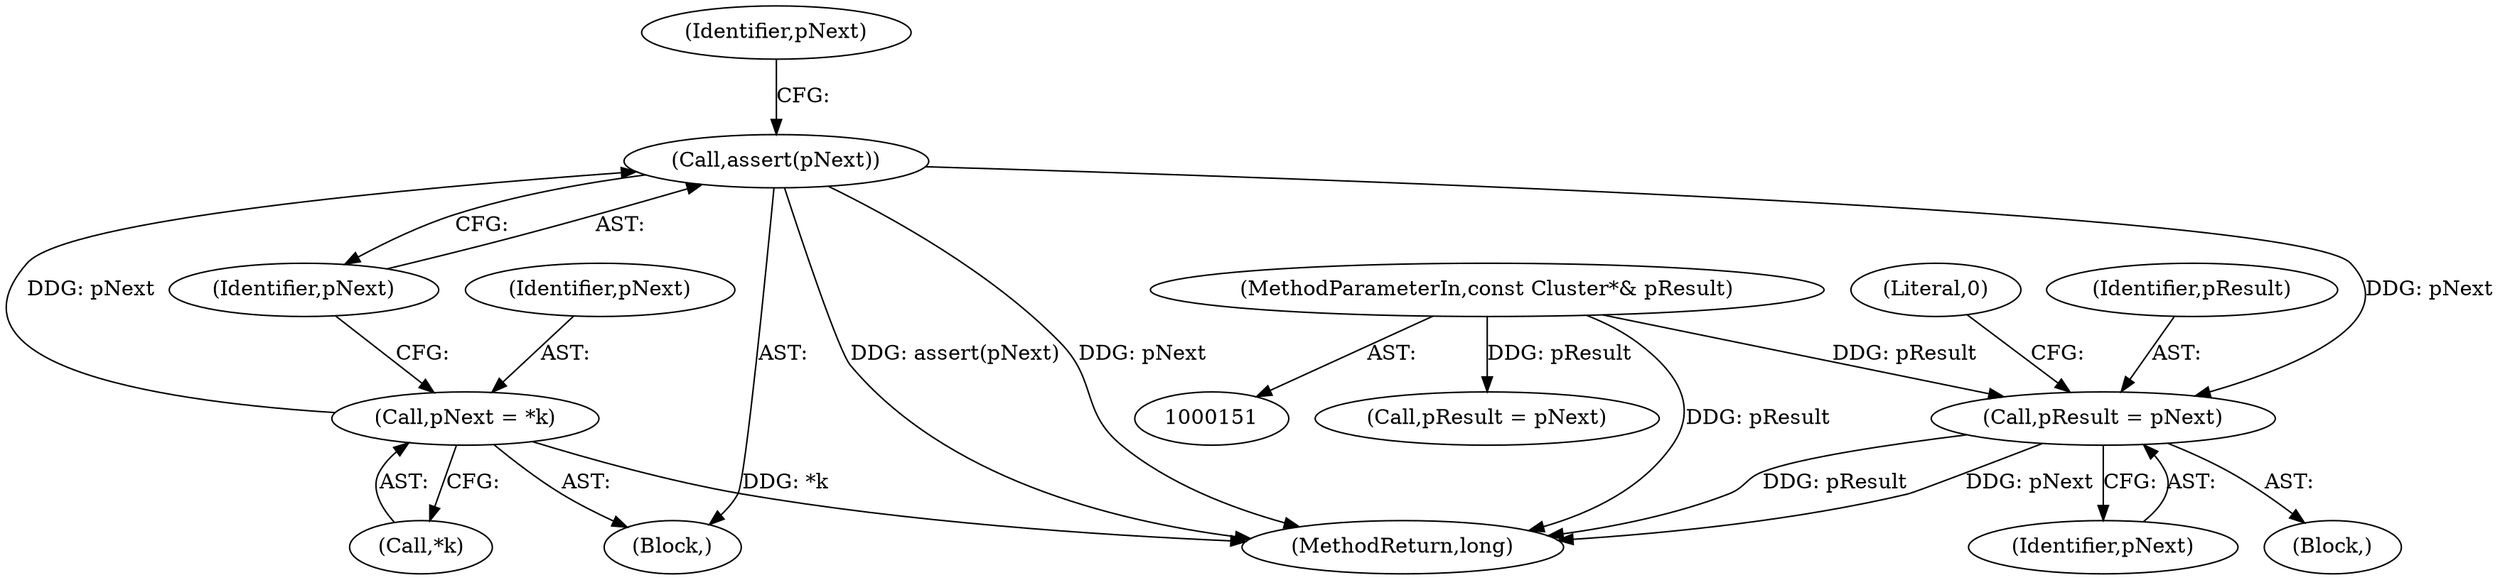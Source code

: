 digraph "0_Android_cc274e2abe8b2a6698a5c47d8aa4bb45f1f9538d_8@pointer" {
"1000589" [label="(Call,pResult = pNext)"];
"1000555" [label="(Call,assert(pNext))"];
"1000551" [label="(Call,pNext = *k)"];
"1000152" [label="(MethodParameterIn,const Cluster*& pResult)"];
"1000556" [label="(Identifier,pNext)"];
"1000588" [label="(Block,)"];
"1000560" [label="(Identifier,pNext)"];
"1000152" [label="(MethodParameterIn,const Cluster*& pResult)"];
"1000555" [label="(Call,assert(pNext))"];
"1000593" [label="(Literal,0)"];
"1000552" [label="(Identifier,pNext)"];
"1000591" [label="(Identifier,pNext)"];
"1000668" [label="(Call,pResult = pNext)"];
"1000537" [label="(Block,)"];
"1000589" [label="(Call,pResult = pNext)"];
"1000553" [label="(Call,*k)"];
"1000590" [label="(Identifier,pResult)"];
"1000922" [label="(MethodReturn,long)"];
"1000551" [label="(Call,pNext = *k)"];
"1000589" -> "1000588"  [label="AST: "];
"1000589" -> "1000591"  [label="CFG: "];
"1000590" -> "1000589"  [label="AST: "];
"1000591" -> "1000589"  [label="AST: "];
"1000593" -> "1000589"  [label="CFG: "];
"1000589" -> "1000922"  [label="DDG: pResult"];
"1000589" -> "1000922"  [label="DDG: pNext"];
"1000555" -> "1000589"  [label="DDG: pNext"];
"1000152" -> "1000589"  [label="DDG: pResult"];
"1000555" -> "1000537"  [label="AST: "];
"1000555" -> "1000556"  [label="CFG: "];
"1000556" -> "1000555"  [label="AST: "];
"1000560" -> "1000555"  [label="CFG: "];
"1000555" -> "1000922"  [label="DDG: assert(pNext)"];
"1000555" -> "1000922"  [label="DDG: pNext"];
"1000551" -> "1000555"  [label="DDG: pNext"];
"1000551" -> "1000537"  [label="AST: "];
"1000551" -> "1000553"  [label="CFG: "];
"1000552" -> "1000551"  [label="AST: "];
"1000553" -> "1000551"  [label="AST: "];
"1000556" -> "1000551"  [label="CFG: "];
"1000551" -> "1000922"  [label="DDG: *k"];
"1000152" -> "1000151"  [label="AST: "];
"1000152" -> "1000922"  [label="DDG: pResult"];
"1000152" -> "1000668"  [label="DDG: pResult"];
}
